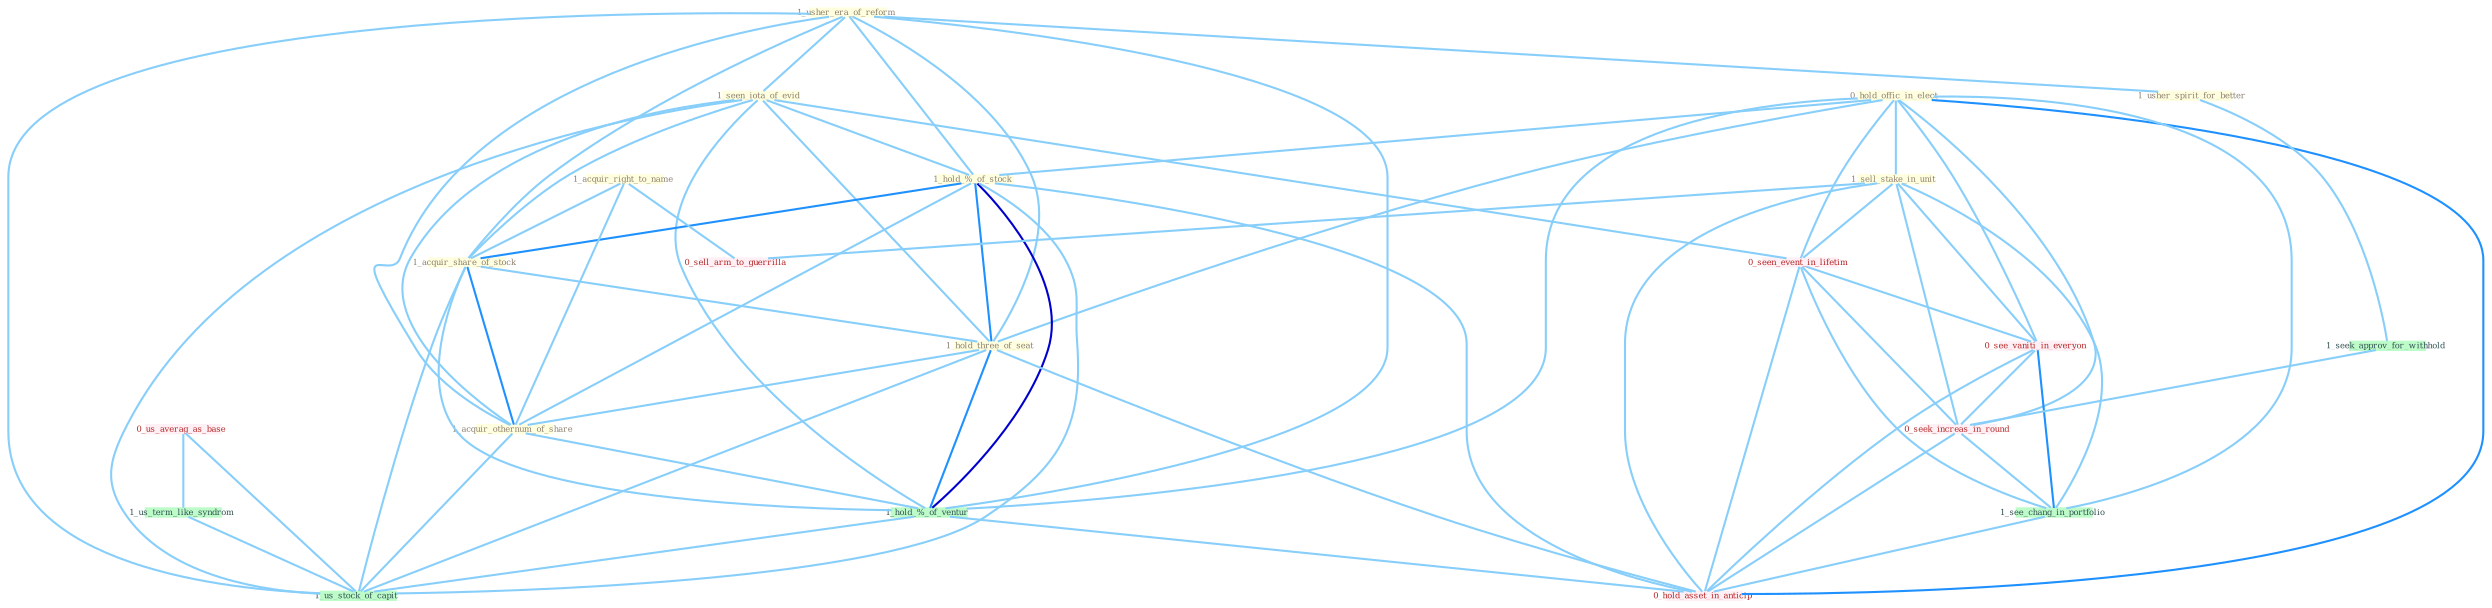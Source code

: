 Graph G{ 
    node
    [shape=polygon,style=filled,width=.5,height=.06,color="#BDFCC9",fixedsize=true,fontsize=4,
    fontcolor="#2f4f4f"];
    {node
    [color="#ffffe0", fontcolor="#8b7d6b"] "1_usher_era_of_reform " "0_hold_offic_in_elect " "1_seen_iota_of_evid " "1_hold_%_of_stock " "1_sell_stake_in_unit " "1_acquir_right_to_name " "1_acquir_share_of_stock " "1_hold_three_of_seat " "1_usher_spirit_for_better " "1_acquir_othernum_of_share "}
{node [color="#fff0f5", fontcolor="#b22222"] "0_seen_event_in_lifetim " "0_us_averag_as_base " "0_see_vaniti_in_everyon " "0_sell_arm_to_guerrilla " "0_seek_increas_in_round " "0_hold_asset_in_anticip "}
edge [color="#B0E2FF"];

	"1_usher_era_of_reform " -- "1_seen_iota_of_evid " [w="1", color="#87cefa" ];
	"1_usher_era_of_reform " -- "1_hold_%_of_stock " [w="1", color="#87cefa" ];
	"1_usher_era_of_reform " -- "1_acquir_share_of_stock " [w="1", color="#87cefa" ];
	"1_usher_era_of_reform " -- "1_hold_three_of_seat " [w="1", color="#87cefa" ];
	"1_usher_era_of_reform " -- "1_usher_spirit_for_better " [w="1", color="#87cefa" ];
	"1_usher_era_of_reform " -- "1_acquir_othernum_of_share " [w="1", color="#87cefa" ];
	"1_usher_era_of_reform " -- "1_hold_%_of_ventur " [w="1", color="#87cefa" ];
	"1_usher_era_of_reform " -- "1_us_stock_of_capit " [w="1", color="#87cefa" ];
	"0_hold_offic_in_elect " -- "1_hold_%_of_stock " [w="1", color="#87cefa" ];
	"0_hold_offic_in_elect " -- "1_sell_stake_in_unit " [w="1", color="#87cefa" ];
	"0_hold_offic_in_elect " -- "1_hold_three_of_seat " [w="1", color="#87cefa" ];
	"0_hold_offic_in_elect " -- "0_seen_event_in_lifetim " [w="1", color="#87cefa" ];
	"0_hold_offic_in_elect " -- "1_hold_%_of_ventur " [w="1", color="#87cefa" ];
	"0_hold_offic_in_elect " -- "0_see_vaniti_in_everyon " [w="1", color="#87cefa" ];
	"0_hold_offic_in_elect " -- "0_seek_increas_in_round " [w="1", color="#87cefa" ];
	"0_hold_offic_in_elect " -- "1_see_chang_in_portfolio " [w="1", color="#87cefa" ];
	"0_hold_offic_in_elect " -- "0_hold_asset_in_anticip " [w="2", color="#1e90ff" , len=0.8];
	"1_seen_iota_of_evid " -- "1_hold_%_of_stock " [w="1", color="#87cefa" ];
	"1_seen_iota_of_evid " -- "1_acquir_share_of_stock " [w="1", color="#87cefa" ];
	"1_seen_iota_of_evid " -- "1_hold_three_of_seat " [w="1", color="#87cefa" ];
	"1_seen_iota_of_evid " -- "1_acquir_othernum_of_share " [w="1", color="#87cefa" ];
	"1_seen_iota_of_evid " -- "0_seen_event_in_lifetim " [w="1", color="#87cefa" ];
	"1_seen_iota_of_evid " -- "1_hold_%_of_ventur " [w="1", color="#87cefa" ];
	"1_seen_iota_of_evid " -- "1_us_stock_of_capit " [w="1", color="#87cefa" ];
	"1_hold_%_of_stock " -- "1_acquir_share_of_stock " [w="2", color="#1e90ff" , len=0.8];
	"1_hold_%_of_stock " -- "1_hold_three_of_seat " [w="2", color="#1e90ff" , len=0.8];
	"1_hold_%_of_stock " -- "1_acquir_othernum_of_share " [w="1", color="#87cefa" ];
	"1_hold_%_of_stock " -- "1_hold_%_of_ventur " [w="3", color="#0000cd" , len=0.6];
	"1_hold_%_of_stock " -- "1_us_stock_of_capit " [w="1", color="#87cefa" ];
	"1_hold_%_of_stock " -- "0_hold_asset_in_anticip " [w="1", color="#87cefa" ];
	"1_sell_stake_in_unit " -- "0_seen_event_in_lifetim " [w="1", color="#87cefa" ];
	"1_sell_stake_in_unit " -- "0_see_vaniti_in_everyon " [w="1", color="#87cefa" ];
	"1_sell_stake_in_unit " -- "0_sell_arm_to_guerrilla " [w="1", color="#87cefa" ];
	"1_sell_stake_in_unit " -- "0_seek_increas_in_round " [w="1", color="#87cefa" ];
	"1_sell_stake_in_unit " -- "1_see_chang_in_portfolio " [w="1", color="#87cefa" ];
	"1_sell_stake_in_unit " -- "0_hold_asset_in_anticip " [w="1", color="#87cefa" ];
	"1_acquir_right_to_name " -- "1_acquir_share_of_stock " [w="1", color="#87cefa" ];
	"1_acquir_right_to_name " -- "1_acquir_othernum_of_share " [w="1", color="#87cefa" ];
	"1_acquir_right_to_name " -- "0_sell_arm_to_guerrilla " [w="1", color="#87cefa" ];
	"1_acquir_share_of_stock " -- "1_hold_three_of_seat " [w="1", color="#87cefa" ];
	"1_acquir_share_of_stock " -- "1_acquir_othernum_of_share " [w="2", color="#1e90ff" , len=0.8];
	"1_acquir_share_of_stock " -- "1_hold_%_of_ventur " [w="1", color="#87cefa" ];
	"1_acquir_share_of_stock " -- "1_us_stock_of_capit " [w="1", color="#87cefa" ];
	"1_hold_three_of_seat " -- "1_acquir_othernum_of_share " [w="1", color="#87cefa" ];
	"1_hold_three_of_seat " -- "1_hold_%_of_ventur " [w="2", color="#1e90ff" , len=0.8];
	"1_hold_three_of_seat " -- "1_us_stock_of_capit " [w="1", color="#87cefa" ];
	"1_hold_three_of_seat " -- "0_hold_asset_in_anticip " [w="1", color="#87cefa" ];
	"1_usher_spirit_for_better " -- "1_seek_approv_for_withhold " [w="1", color="#87cefa" ];
	"1_acquir_othernum_of_share " -- "1_hold_%_of_ventur " [w="1", color="#87cefa" ];
	"1_acquir_othernum_of_share " -- "1_us_stock_of_capit " [w="1", color="#87cefa" ];
	"0_seen_event_in_lifetim " -- "0_see_vaniti_in_everyon " [w="1", color="#87cefa" ];
	"0_seen_event_in_lifetim " -- "0_seek_increas_in_round " [w="1", color="#87cefa" ];
	"0_seen_event_in_lifetim " -- "1_see_chang_in_portfolio " [w="1", color="#87cefa" ];
	"0_seen_event_in_lifetim " -- "0_hold_asset_in_anticip " [w="1", color="#87cefa" ];
	"0_us_averag_as_base " -- "1_us_term_like_syndrom " [w="1", color="#87cefa" ];
	"0_us_averag_as_base " -- "1_us_stock_of_capit " [w="1", color="#87cefa" ];
	"1_us_term_like_syndrom " -- "1_us_stock_of_capit " [w="1", color="#87cefa" ];
	"1_seek_approv_for_withhold " -- "0_seek_increas_in_round " [w="1", color="#87cefa" ];
	"1_hold_%_of_ventur " -- "1_us_stock_of_capit " [w="1", color="#87cefa" ];
	"1_hold_%_of_ventur " -- "0_hold_asset_in_anticip " [w="1", color="#87cefa" ];
	"0_see_vaniti_in_everyon " -- "0_seek_increas_in_round " [w="1", color="#87cefa" ];
	"0_see_vaniti_in_everyon " -- "1_see_chang_in_portfolio " [w="2", color="#1e90ff" , len=0.8];
	"0_see_vaniti_in_everyon " -- "0_hold_asset_in_anticip " [w="1", color="#87cefa" ];
	"0_seek_increas_in_round " -- "1_see_chang_in_portfolio " [w="1", color="#87cefa" ];
	"0_seek_increas_in_round " -- "0_hold_asset_in_anticip " [w="1", color="#87cefa" ];
	"1_see_chang_in_portfolio " -- "0_hold_asset_in_anticip " [w="1", color="#87cefa" ];
}